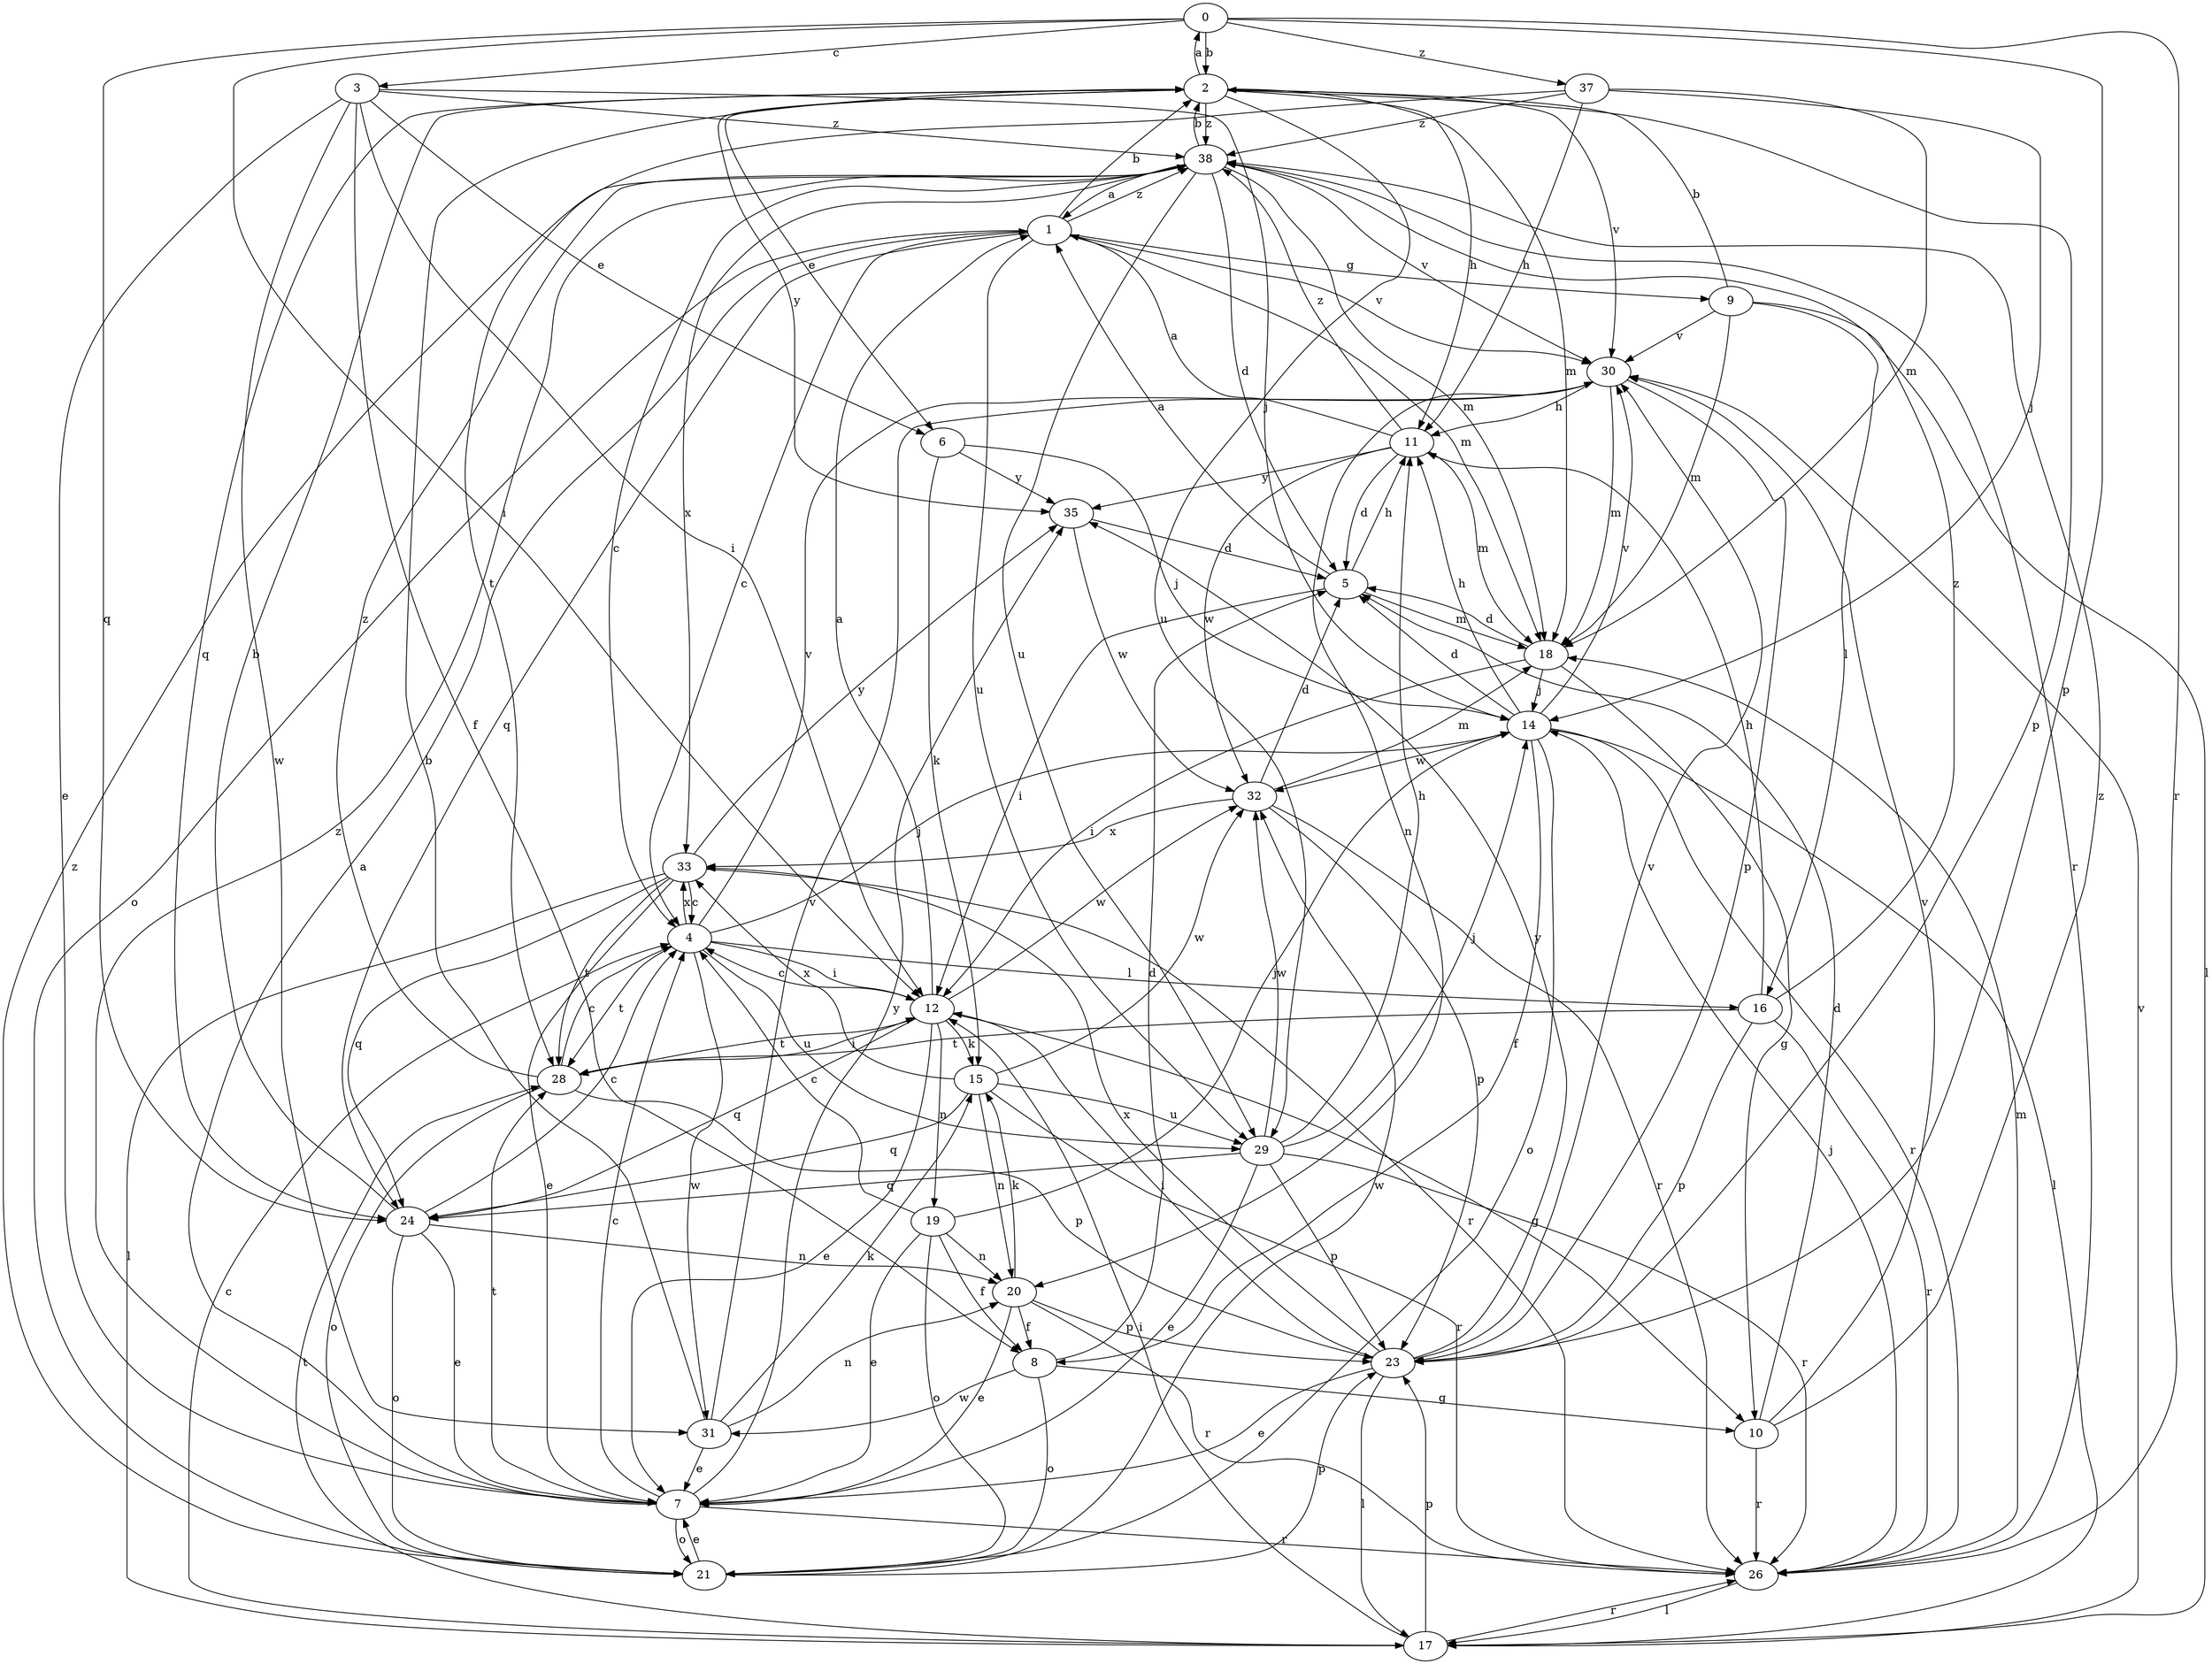 strict digraph  {
0;
1;
2;
3;
4;
5;
6;
7;
8;
9;
10;
11;
12;
14;
15;
16;
17;
18;
19;
20;
21;
23;
24;
26;
28;
29;
30;
31;
32;
33;
35;
37;
38;
0 -> 2  [label=b];
0 -> 3  [label=c];
0 -> 12  [label=i];
0 -> 23  [label=p];
0 -> 24  [label=q];
0 -> 26  [label=r];
0 -> 37  [label=z];
1 -> 2  [label=b];
1 -> 4  [label=c];
1 -> 9  [label=g];
1 -> 18  [label=m];
1 -> 21  [label=o];
1 -> 24  [label=q];
1 -> 29  [label=u];
1 -> 30  [label=v];
1 -> 38  [label=z];
2 -> 0  [label=a];
2 -> 6  [label=e];
2 -> 11  [label=h];
2 -> 18  [label=m];
2 -> 23  [label=p];
2 -> 24  [label=q];
2 -> 29  [label=u];
2 -> 30  [label=v];
2 -> 35  [label=y];
2 -> 38  [label=z];
3 -> 6  [label=e];
3 -> 7  [label=e];
3 -> 8  [label=f];
3 -> 12  [label=i];
3 -> 14  [label=j];
3 -> 31  [label=w];
3 -> 38  [label=z];
4 -> 12  [label=i];
4 -> 14  [label=j];
4 -> 16  [label=l];
4 -> 28  [label=t];
4 -> 29  [label=u];
4 -> 30  [label=v];
4 -> 31  [label=w];
4 -> 33  [label=x];
5 -> 1  [label=a];
5 -> 11  [label=h];
5 -> 12  [label=i];
5 -> 18  [label=m];
6 -> 14  [label=j];
6 -> 15  [label=k];
6 -> 35  [label=y];
7 -> 1  [label=a];
7 -> 4  [label=c];
7 -> 21  [label=o];
7 -> 26  [label=r];
7 -> 28  [label=t];
7 -> 35  [label=y];
7 -> 38  [label=z];
8 -> 5  [label=d];
8 -> 10  [label=g];
8 -> 21  [label=o];
8 -> 31  [label=w];
9 -> 2  [label=b];
9 -> 16  [label=l];
9 -> 17  [label=l];
9 -> 18  [label=m];
9 -> 30  [label=v];
10 -> 5  [label=d];
10 -> 26  [label=r];
10 -> 30  [label=v];
10 -> 38  [label=z];
11 -> 1  [label=a];
11 -> 5  [label=d];
11 -> 18  [label=m];
11 -> 32  [label=w];
11 -> 35  [label=y];
11 -> 38  [label=z];
12 -> 1  [label=a];
12 -> 4  [label=c];
12 -> 7  [label=e];
12 -> 10  [label=g];
12 -> 15  [label=k];
12 -> 19  [label=n];
12 -> 24  [label=q];
12 -> 28  [label=t];
12 -> 32  [label=w];
14 -> 5  [label=d];
14 -> 8  [label=f];
14 -> 11  [label=h];
14 -> 17  [label=l];
14 -> 21  [label=o];
14 -> 26  [label=r];
14 -> 30  [label=v];
14 -> 32  [label=w];
15 -> 20  [label=n];
15 -> 24  [label=q];
15 -> 26  [label=r];
15 -> 29  [label=u];
15 -> 32  [label=w];
15 -> 33  [label=x];
16 -> 11  [label=h];
16 -> 23  [label=p];
16 -> 26  [label=r];
16 -> 28  [label=t];
16 -> 38  [label=z];
17 -> 4  [label=c];
17 -> 12  [label=i];
17 -> 23  [label=p];
17 -> 26  [label=r];
17 -> 28  [label=t];
17 -> 30  [label=v];
18 -> 5  [label=d];
18 -> 10  [label=g];
18 -> 12  [label=i];
18 -> 14  [label=j];
19 -> 4  [label=c];
19 -> 7  [label=e];
19 -> 8  [label=f];
19 -> 14  [label=j];
19 -> 20  [label=n];
19 -> 21  [label=o];
20 -> 7  [label=e];
20 -> 8  [label=f];
20 -> 15  [label=k];
20 -> 23  [label=p];
20 -> 26  [label=r];
21 -> 7  [label=e];
21 -> 23  [label=p];
21 -> 32  [label=w];
21 -> 38  [label=z];
23 -> 7  [label=e];
23 -> 12  [label=i];
23 -> 17  [label=l];
23 -> 30  [label=v];
23 -> 33  [label=x];
23 -> 35  [label=y];
24 -> 2  [label=b];
24 -> 4  [label=c];
24 -> 7  [label=e];
24 -> 20  [label=n];
24 -> 21  [label=o];
26 -> 14  [label=j];
26 -> 17  [label=l];
26 -> 18  [label=m];
28 -> 4  [label=c];
28 -> 12  [label=i];
28 -> 21  [label=o];
28 -> 23  [label=p];
28 -> 38  [label=z];
29 -> 7  [label=e];
29 -> 11  [label=h];
29 -> 14  [label=j];
29 -> 23  [label=p];
29 -> 24  [label=q];
29 -> 26  [label=r];
29 -> 32  [label=w];
30 -> 11  [label=h];
30 -> 18  [label=m];
30 -> 20  [label=n];
30 -> 23  [label=p];
31 -> 2  [label=b];
31 -> 7  [label=e];
31 -> 15  [label=k];
31 -> 20  [label=n];
31 -> 30  [label=v];
32 -> 5  [label=d];
32 -> 18  [label=m];
32 -> 23  [label=p];
32 -> 26  [label=r];
32 -> 33  [label=x];
33 -> 4  [label=c];
33 -> 7  [label=e];
33 -> 17  [label=l];
33 -> 24  [label=q];
33 -> 26  [label=r];
33 -> 28  [label=t];
33 -> 35  [label=y];
35 -> 5  [label=d];
35 -> 32  [label=w];
37 -> 11  [label=h];
37 -> 14  [label=j];
37 -> 18  [label=m];
37 -> 28  [label=t];
37 -> 38  [label=z];
38 -> 1  [label=a];
38 -> 2  [label=b];
38 -> 4  [label=c];
38 -> 5  [label=d];
38 -> 18  [label=m];
38 -> 26  [label=r];
38 -> 29  [label=u];
38 -> 30  [label=v];
38 -> 33  [label=x];
}
